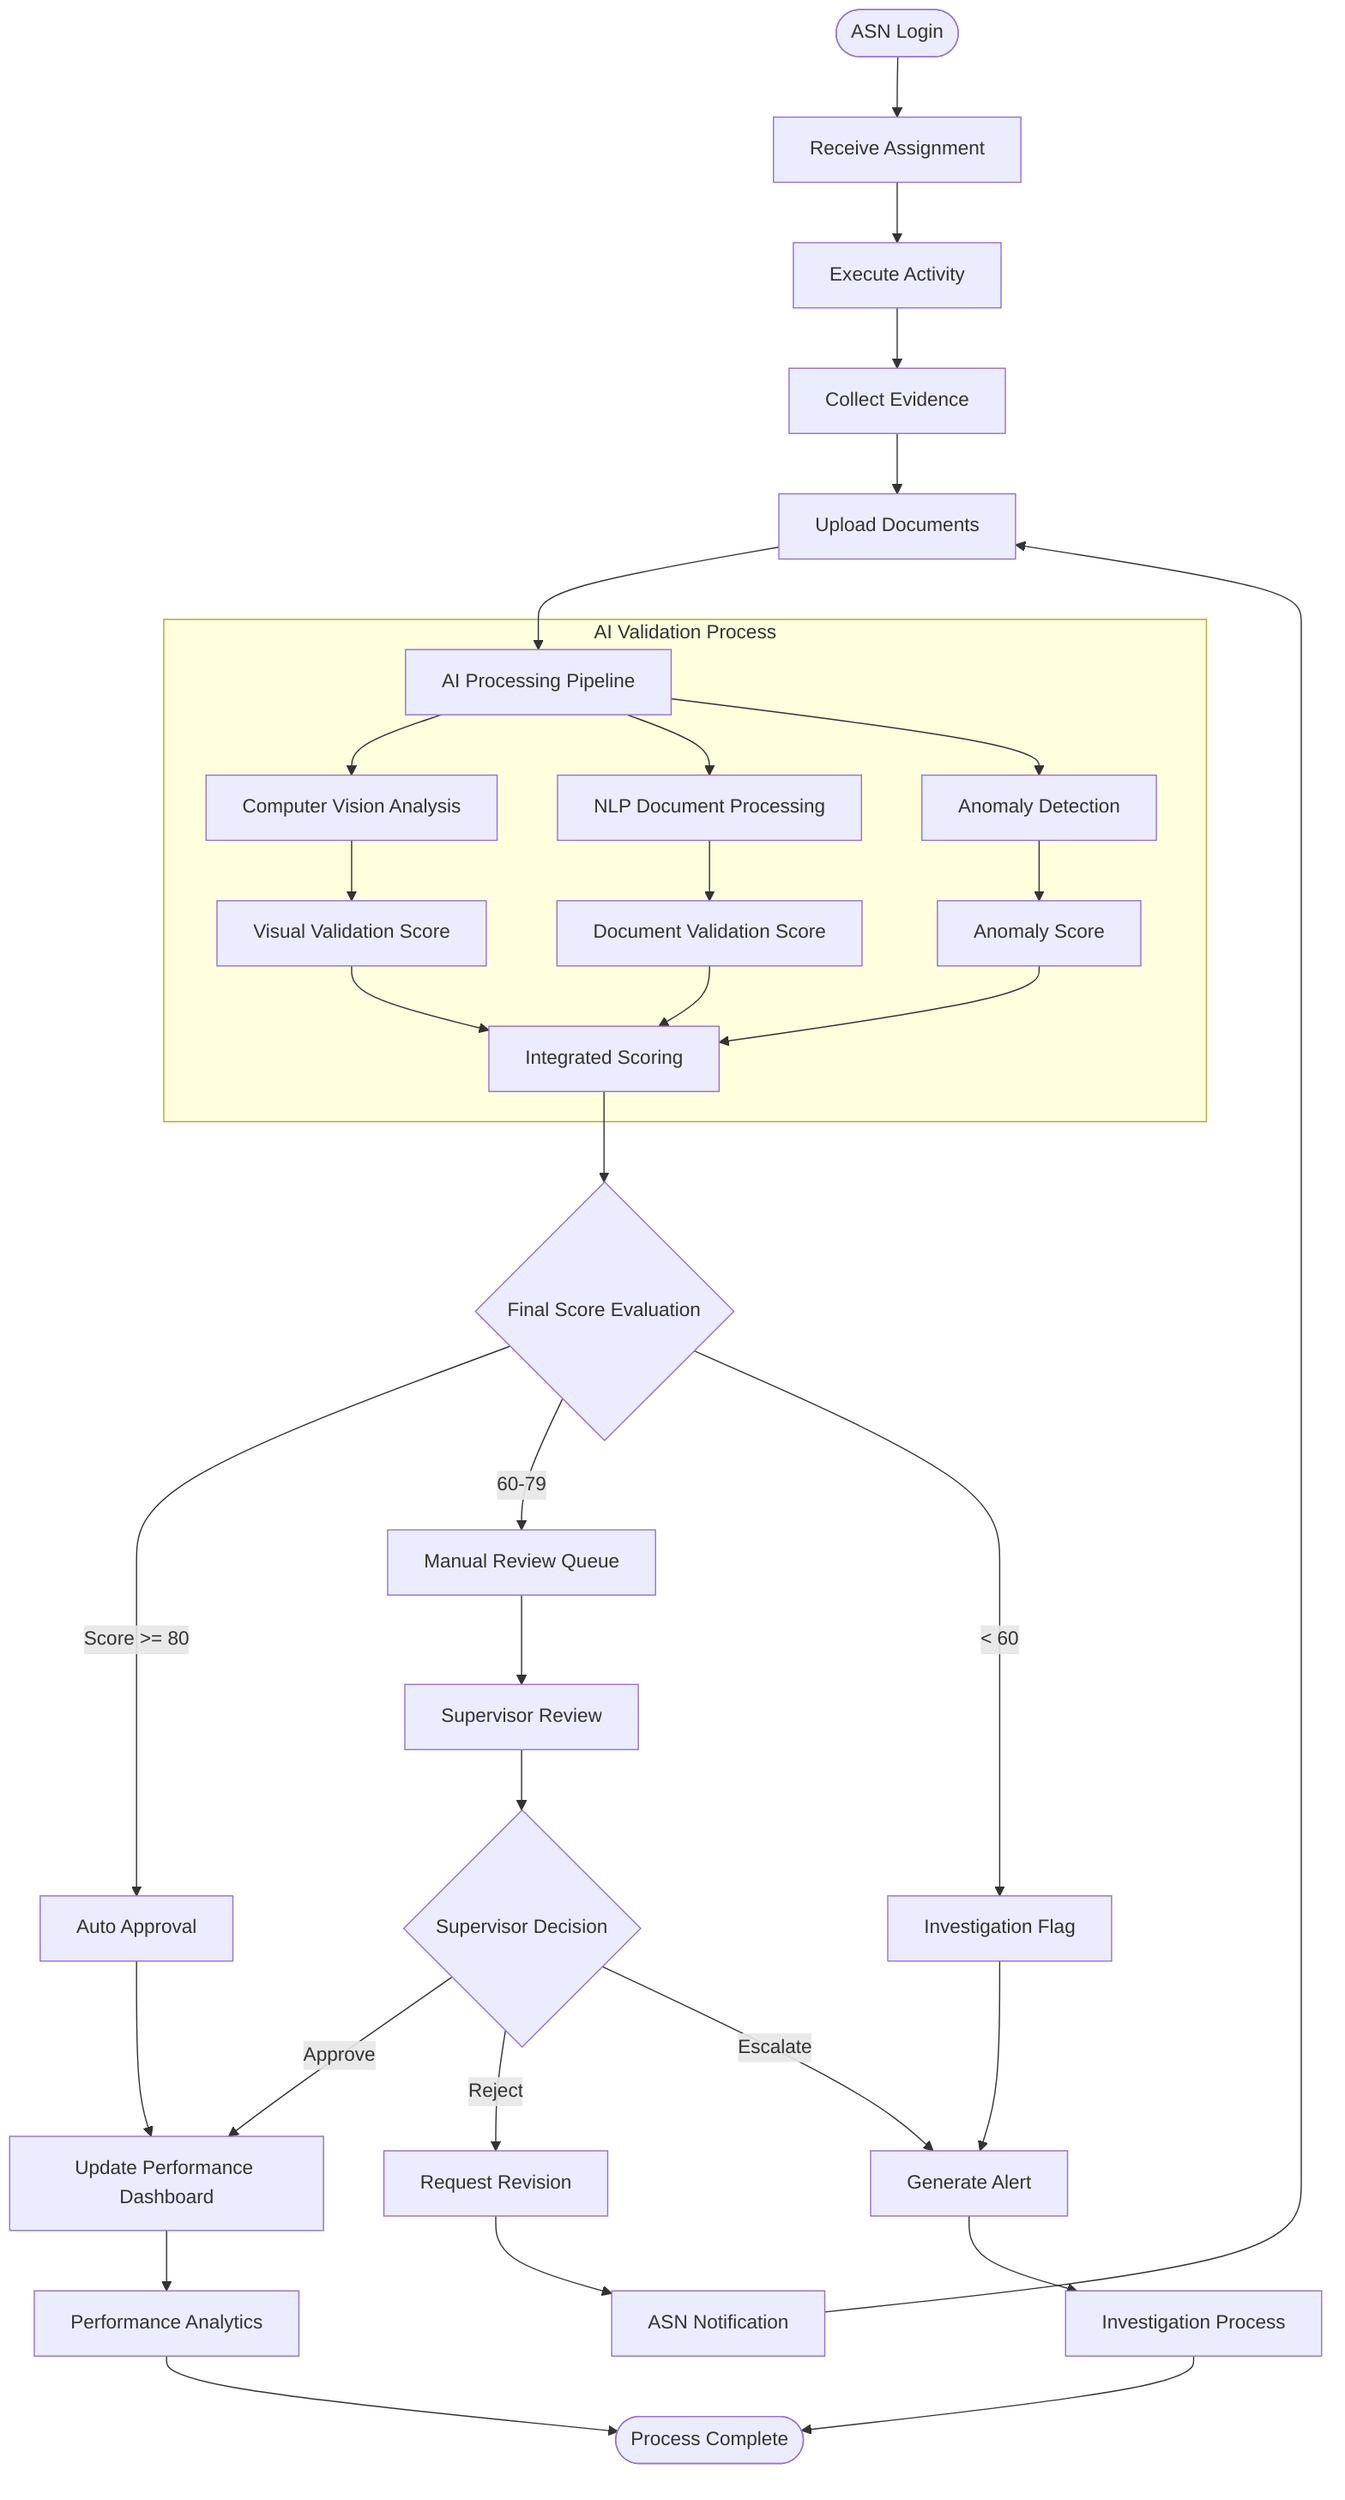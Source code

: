 graph TD
    Start([ASN Login]) --> A[Receive Assignment]
    A --> B[Execute Activity]
    B --> C[Collect Evidence]
    
    C --> D[Upload Documents]
    D --> E[AI Processing Pipeline]
    
    subgraph "AI Validation Process"
        E --> F[Computer Vision Analysis]
        E --> G[NLP Document Processing]
        E --> H[Anomaly Detection]
        
        F --> I[Visual Validation Score]
        G --> J[Document Validation Score]
        H --> K[Anomaly Score]
        
        I --> L[Integrated Scoring]
        J --> L
        K --> L
    end
    
    L --> M{Final Score Evaluation}
    
    M -->|Score >= 80| N[Auto Approval]
    M -->|60-79| O[Manual Review Queue]
    M -->|< 60| P[Investigation Flag]
    
    N --> Q[Update Performance Dashboard]
    O --> R[Supervisor Review]
    P --> S[Generate Alert]
    
    R --> T{Supervisor Decision}
    T -->|Approve| Q
    T -->|Reject| U[Request Revision]
    T -->|Escalate| S
    
    U --> V[ASN Notification]
    V --> D
    
    Q --> W[Performance Analytics]
    S --> X[Investigation Process]
    
    W --> End([Process Complete])
    X --> End